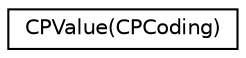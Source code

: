 digraph "Graphical Class Hierarchy"
{
  edge [fontname="Helvetica",fontsize="10",labelfontname="Helvetica",labelfontsize="10"];
  node [fontname="Helvetica",fontsize="10",shape=record];
  rankdir="LR";
  Node1 [label="CPValue(CPCoding)",height=0.2,width=0.4,color="black", fillcolor="white", style="filled",URL="$category_c_p_value_07_c_p_coding_08.html"];
}
